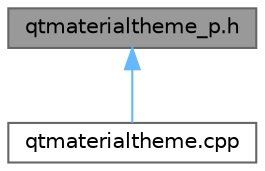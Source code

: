digraph "qtmaterialtheme_p.h"
{
 // LATEX_PDF_SIZE
  bgcolor="transparent";
  edge [fontname=Helvetica,fontsize=10,labelfontname=Helvetica,labelfontsize=10];
  node [fontname=Helvetica,fontsize=10,shape=box,height=0.2,width=0.4];
  Node1 [id="Node000001",label="qtmaterialtheme_p.h",height=0.2,width=0.4,color="gray40", fillcolor="grey60", style="filled", fontcolor="black",tooltip="定义 QtMaterialThemePrivate 类，提供 QtMaterialTheme 的私有实现"];
  Node1 -> Node2 [id="edge1_Node000001_Node000002",dir="back",color="steelblue1",style="solid",tooltip=" "];
  Node2 [id="Node000002",label="qtmaterialtheme.cpp",height=0.2,width=0.4,color="grey40", fillcolor="white", style="filled",URL="$qtmaterialtheme_8cpp.html",tooltip="实现 QtMaterialTheme 类，提供 Material Design 主题支持"];
}
